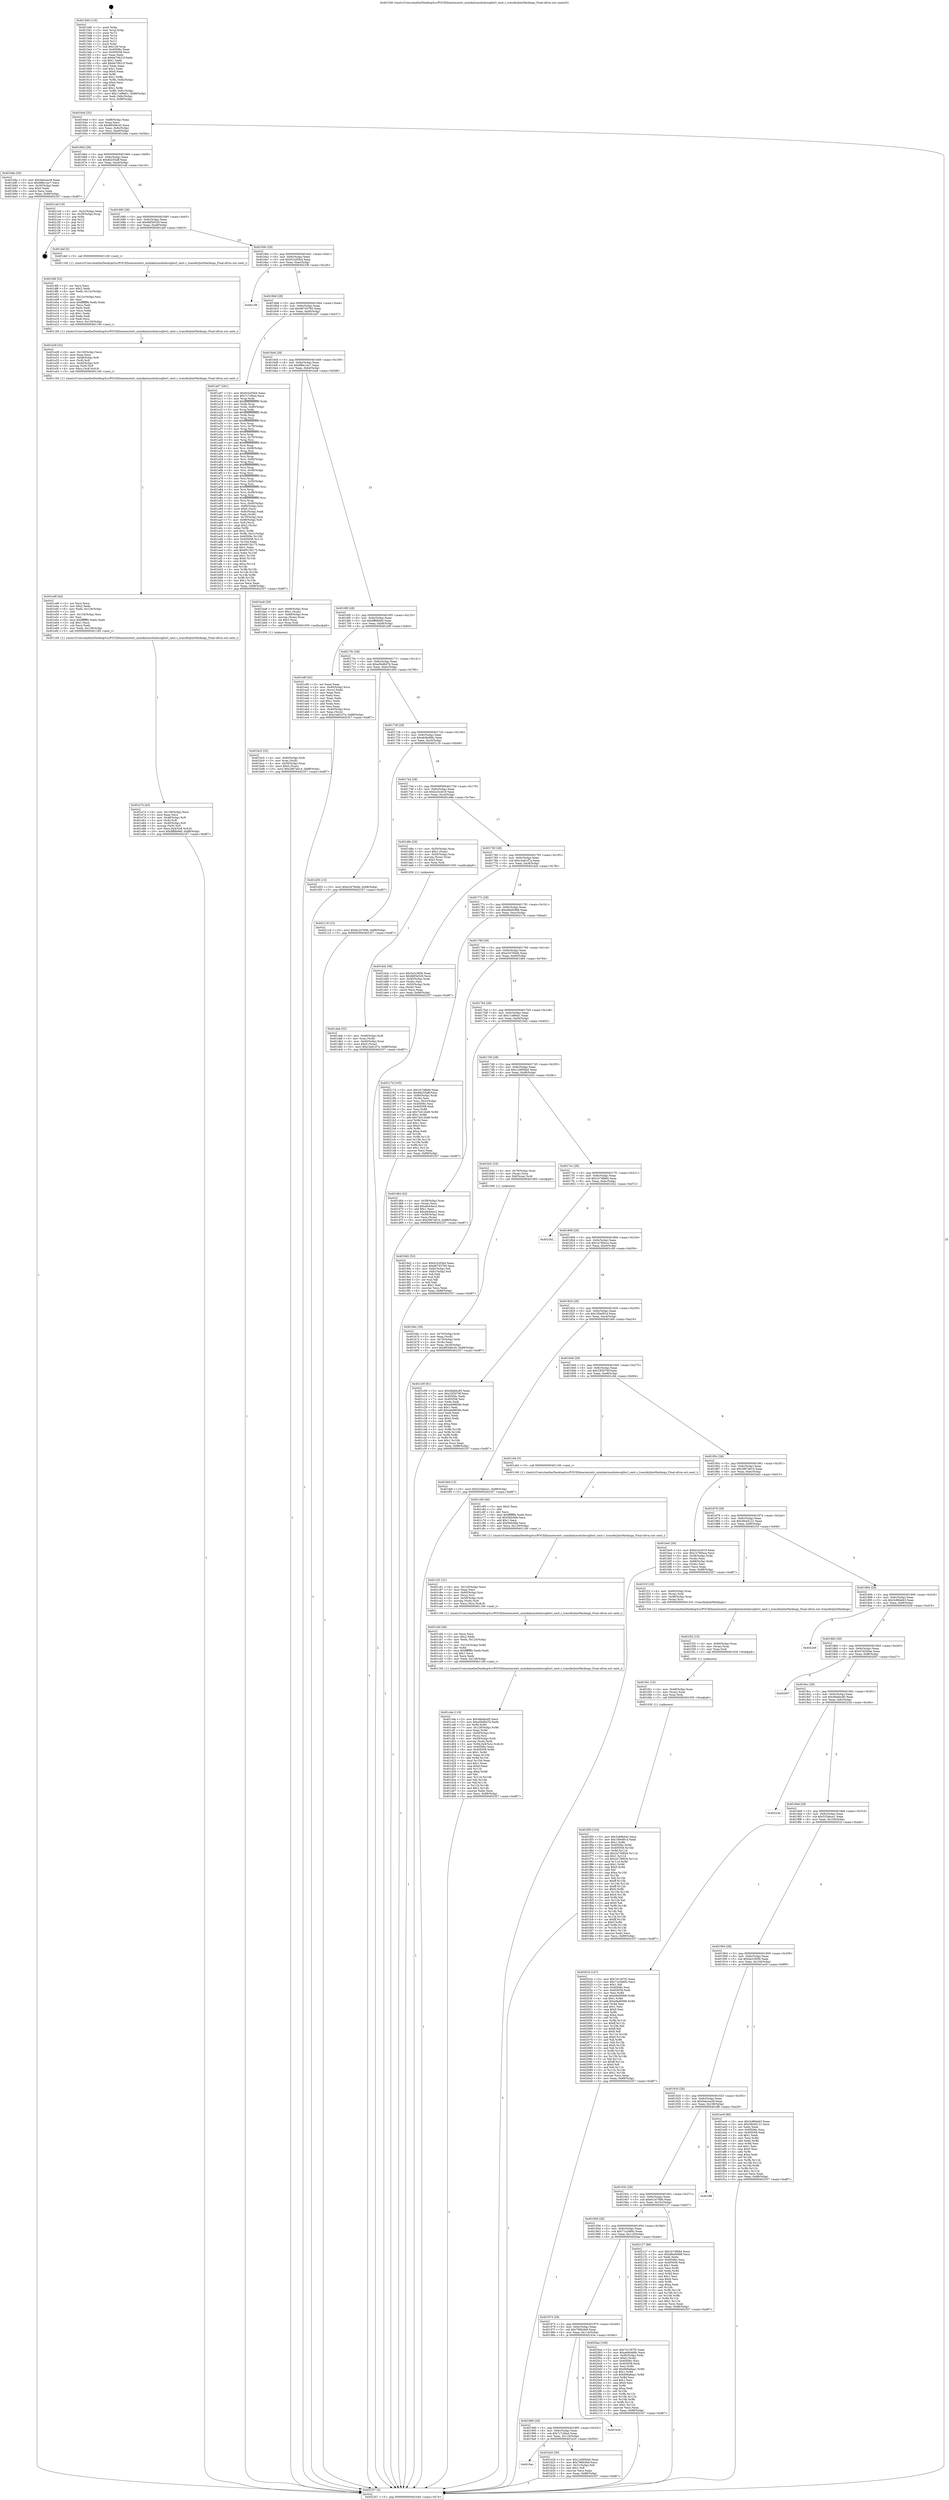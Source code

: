 digraph "0x4015d0" {
  label = "0x4015d0 (/mnt/c/Users/mathe/Desktop/tcc/POCII/binaries/extr_mimikatzmodulessqlite3_omit.c_transferJoinMarkings_Final-ollvm.out::main(0))"
  labelloc = "t"
  node[shape=record]

  Entry [label="",width=0.3,height=0.3,shape=circle,fillcolor=black,style=filled]
  "0x401644" [label="{
     0x401644 [32]\l
     | [instrs]\l
     &nbsp;&nbsp;0x401644 \<+6\>: mov -0x88(%rbp),%eax\l
     &nbsp;&nbsp;0x40164a \<+2\>: mov %eax,%ecx\l
     &nbsp;&nbsp;0x40164c \<+6\>: sub $0x883ddc45,%ecx\l
     &nbsp;&nbsp;0x401652 \<+6\>: mov %eax,-0x9c(%rbp)\l
     &nbsp;&nbsp;0x401658 \<+6\>: mov %ecx,-0xa0(%rbp)\l
     &nbsp;&nbsp;0x40165e \<+6\>: je 0000000000401b8a \<main+0x5ba\>\l
  }"]
  "0x401b8a" [label="{
     0x401b8a [30]\l
     | [instrs]\l
     &nbsp;&nbsp;0x401b8a \<+5\>: mov $0x5ebcea39,%eax\l
     &nbsp;&nbsp;0x401b8f \<+5\>: mov $0x98bc1ec7,%ecx\l
     &nbsp;&nbsp;0x401b94 \<+3\>: mov -0x30(%rbp),%edx\l
     &nbsp;&nbsp;0x401b97 \<+3\>: cmp $0x0,%edx\l
     &nbsp;&nbsp;0x401b9a \<+3\>: cmove %ecx,%eax\l
     &nbsp;&nbsp;0x401b9d \<+6\>: mov %eax,-0x88(%rbp)\l
     &nbsp;&nbsp;0x401ba3 \<+5\>: jmp 0000000000402357 \<main+0xd87\>\l
  }"]
  "0x401664" [label="{
     0x401664 [28]\l
     | [instrs]\l
     &nbsp;&nbsp;0x401664 \<+5\>: jmp 0000000000401669 \<main+0x99\>\l
     &nbsp;&nbsp;0x401669 \<+6\>: mov -0x9c(%rbp),%eax\l
     &nbsp;&nbsp;0x40166f \<+5\>: sub $0x8d255aff,%eax\l
     &nbsp;&nbsp;0x401674 \<+6\>: mov %eax,-0xa4(%rbp)\l
     &nbsp;&nbsp;0x40167a \<+6\>: je 00000000004021e6 \<main+0xc16\>\l
  }"]
  Exit [label="",width=0.3,height=0.3,shape=circle,fillcolor=black,style=filled,peripheries=2]
  "0x4021e6" [label="{
     0x4021e6 [18]\l
     | [instrs]\l
     &nbsp;&nbsp;0x4021e6 \<+3\>: mov -0x2c(%rbp),%eax\l
     &nbsp;&nbsp;0x4021e9 \<+4\>: lea -0x28(%rbp),%rsp\l
     &nbsp;&nbsp;0x4021ed \<+1\>: pop %rbx\l
     &nbsp;&nbsp;0x4021ee \<+2\>: pop %r12\l
     &nbsp;&nbsp;0x4021f0 \<+2\>: pop %r13\l
     &nbsp;&nbsp;0x4021f2 \<+2\>: pop %r14\l
     &nbsp;&nbsp;0x4021f4 \<+2\>: pop %r15\l
     &nbsp;&nbsp;0x4021f6 \<+1\>: pop %rbp\l
     &nbsp;&nbsp;0x4021f7 \<+1\>: ret\l
  }"]
  "0x401680" [label="{
     0x401680 [28]\l
     | [instrs]\l
     &nbsp;&nbsp;0x401680 \<+5\>: jmp 0000000000401685 \<main+0xb5\>\l
     &nbsp;&nbsp;0x401685 \<+6\>: mov -0x9c(%rbp),%eax\l
     &nbsp;&nbsp;0x40168b \<+5\>: sub $0x8df3e528,%eax\l
     &nbsp;&nbsp;0x401690 \<+6\>: mov %eax,-0xa8(%rbp)\l
     &nbsp;&nbsp;0x401696 \<+6\>: je 0000000000401def \<main+0x81f\>\l
  }"]
  "0x401f50" [label="{
     0x401f50 [153]\l
     | [instrs]\l
     &nbsp;&nbsp;0x401f50 \<+5\>: mov $0x3c86bd43,%ecx\l
     &nbsp;&nbsp;0x401f55 \<+5\>: mov $0x1f0e091d,%edx\l
     &nbsp;&nbsp;0x401f5a \<+3\>: mov $0x1,%r8b\l
     &nbsp;&nbsp;0x401f5d \<+8\>: mov 0x40506c,%r9d\l
     &nbsp;&nbsp;0x401f65 \<+8\>: mov 0x405058,%r10d\l
     &nbsp;&nbsp;0x401f6d \<+3\>: mov %r9d,%r11d\l
     &nbsp;&nbsp;0x401f70 \<+7\>: add $0x2e738926,%r11d\l
     &nbsp;&nbsp;0x401f77 \<+4\>: sub $0x1,%r11d\l
     &nbsp;&nbsp;0x401f7b \<+7\>: sub $0x2e738926,%r11d\l
     &nbsp;&nbsp;0x401f82 \<+4\>: imul %r11d,%r9d\l
     &nbsp;&nbsp;0x401f86 \<+4\>: and $0x1,%r9d\l
     &nbsp;&nbsp;0x401f8a \<+4\>: cmp $0x0,%r9d\l
     &nbsp;&nbsp;0x401f8e \<+3\>: sete %bl\l
     &nbsp;&nbsp;0x401f91 \<+4\>: cmp $0xa,%r10d\l
     &nbsp;&nbsp;0x401f95 \<+4\>: setl %r14b\l
     &nbsp;&nbsp;0x401f99 \<+3\>: mov %bl,%r15b\l
     &nbsp;&nbsp;0x401f9c \<+4\>: xor $0xff,%r15b\l
     &nbsp;&nbsp;0x401fa0 \<+3\>: mov %r14b,%r12b\l
     &nbsp;&nbsp;0x401fa3 \<+4\>: xor $0xff,%r12b\l
     &nbsp;&nbsp;0x401fa7 \<+4\>: xor $0x0,%r8b\l
     &nbsp;&nbsp;0x401fab \<+3\>: mov %r15b,%r13b\l
     &nbsp;&nbsp;0x401fae \<+4\>: and $0x0,%r13b\l
     &nbsp;&nbsp;0x401fb2 \<+3\>: and %r8b,%bl\l
     &nbsp;&nbsp;0x401fb5 \<+3\>: mov %r12b,%al\l
     &nbsp;&nbsp;0x401fb8 \<+2\>: and $0x0,%al\l
     &nbsp;&nbsp;0x401fba \<+3\>: and %r8b,%r14b\l
     &nbsp;&nbsp;0x401fbd \<+3\>: or %bl,%r13b\l
     &nbsp;&nbsp;0x401fc0 \<+3\>: or %r14b,%al\l
     &nbsp;&nbsp;0x401fc3 \<+3\>: xor %al,%r13b\l
     &nbsp;&nbsp;0x401fc6 \<+3\>: or %r12b,%r15b\l
     &nbsp;&nbsp;0x401fc9 \<+4\>: xor $0xff,%r15b\l
     &nbsp;&nbsp;0x401fcd \<+4\>: or $0x0,%r8b\l
     &nbsp;&nbsp;0x401fd1 \<+3\>: and %r8b,%r15b\l
     &nbsp;&nbsp;0x401fd4 \<+3\>: or %r15b,%r13b\l
     &nbsp;&nbsp;0x401fd7 \<+4\>: test $0x1,%r13b\l
     &nbsp;&nbsp;0x401fdb \<+3\>: cmovne %edx,%ecx\l
     &nbsp;&nbsp;0x401fde \<+6\>: mov %ecx,-0x88(%rbp)\l
     &nbsp;&nbsp;0x401fe4 \<+5\>: jmp 0000000000402357 \<main+0xd87\>\l
  }"]
  "0x401def" [label="{
     0x401def [5]\l
     | [instrs]\l
     &nbsp;&nbsp;0x401def \<+5\>: call 0000000000401160 \<next_i\>\l
     | [calls]\l
     &nbsp;&nbsp;0x401160 \{1\} (/mnt/c/Users/mathe/Desktop/tcc/POCII/binaries/extr_mimikatzmodulessqlite3_omit.c_transferJoinMarkings_Final-ollvm.out::next_i)\l
  }"]
  "0x40169c" [label="{
     0x40169c [28]\l
     | [instrs]\l
     &nbsp;&nbsp;0x40169c \<+5\>: jmp 00000000004016a1 \<main+0xd1\>\l
     &nbsp;&nbsp;0x4016a1 \<+6\>: mov -0x9c(%rbp),%eax\l
     &nbsp;&nbsp;0x4016a7 \<+5\>: sub $0x91b2f3b4,%eax\l
     &nbsp;&nbsp;0x4016ac \<+6\>: mov %eax,-0xac(%rbp)\l
     &nbsp;&nbsp;0x4016b2 \<+6\>: je 00000000004021f8 \<main+0xc28\>\l
  }"]
  "0x401f41" [label="{
     0x401f41 [15]\l
     | [instrs]\l
     &nbsp;&nbsp;0x401f41 \<+4\>: mov -0x48(%rbp),%rax\l
     &nbsp;&nbsp;0x401f45 \<+3\>: mov (%rax),%rax\l
     &nbsp;&nbsp;0x401f48 \<+3\>: mov %rax,%rdi\l
     &nbsp;&nbsp;0x401f4b \<+5\>: call 0000000000401030 \<free@plt\>\l
     | [calls]\l
     &nbsp;&nbsp;0x401030 \{1\} (unknown)\l
  }"]
  "0x4021f8" [label="{
     0x4021f8\l
  }", style=dashed]
  "0x4016b8" [label="{
     0x4016b8 [28]\l
     | [instrs]\l
     &nbsp;&nbsp;0x4016b8 \<+5\>: jmp 00000000004016bd \<main+0xed\>\l
     &nbsp;&nbsp;0x4016bd \<+6\>: mov -0x9c(%rbp),%eax\l
     &nbsp;&nbsp;0x4016c3 \<+5\>: sub $0x96743785,%eax\l
     &nbsp;&nbsp;0x4016c8 \<+6\>: mov %eax,-0xb0(%rbp)\l
     &nbsp;&nbsp;0x4016ce \<+6\>: je 0000000000401a07 \<main+0x437\>\l
  }"]
  "0x401f32" [label="{
     0x401f32 [15]\l
     | [instrs]\l
     &nbsp;&nbsp;0x401f32 \<+4\>: mov -0x60(%rbp),%rax\l
     &nbsp;&nbsp;0x401f36 \<+3\>: mov (%rax),%rax\l
     &nbsp;&nbsp;0x401f39 \<+3\>: mov %rax,%rdi\l
     &nbsp;&nbsp;0x401f3c \<+5\>: call 0000000000401030 \<free@plt\>\l
     | [calls]\l
     &nbsp;&nbsp;0x401030 \{1\} (unknown)\l
  }"]
  "0x401a07" [label="{
     0x401a07 [281]\l
     | [instrs]\l
     &nbsp;&nbsp;0x401a07 \<+5\>: mov $0x91b2f3b4,%eax\l
     &nbsp;&nbsp;0x401a0c \<+5\>: mov $0x7c7cf4a4,%ecx\l
     &nbsp;&nbsp;0x401a11 \<+3\>: mov %rsp,%rdx\l
     &nbsp;&nbsp;0x401a14 \<+4\>: add $0xfffffffffffffff0,%rdx\l
     &nbsp;&nbsp;0x401a18 \<+3\>: mov %rdx,%rsp\l
     &nbsp;&nbsp;0x401a1b \<+4\>: mov %rdx,-0x80(%rbp)\l
     &nbsp;&nbsp;0x401a1f \<+3\>: mov %rsp,%rdx\l
     &nbsp;&nbsp;0x401a22 \<+4\>: add $0xfffffffffffffff0,%rdx\l
     &nbsp;&nbsp;0x401a26 \<+3\>: mov %rdx,%rsp\l
     &nbsp;&nbsp;0x401a29 \<+3\>: mov %rsp,%rsi\l
     &nbsp;&nbsp;0x401a2c \<+4\>: add $0xfffffffffffffff0,%rsi\l
     &nbsp;&nbsp;0x401a30 \<+3\>: mov %rsi,%rsp\l
     &nbsp;&nbsp;0x401a33 \<+4\>: mov %rsi,-0x78(%rbp)\l
     &nbsp;&nbsp;0x401a37 \<+3\>: mov %rsp,%rsi\l
     &nbsp;&nbsp;0x401a3a \<+4\>: add $0xfffffffffffffff0,%rsi\l
     &nbsp;&nbsp;0x401a3e \<+3\>: mov %rsi,%rsp\l
     &nbsp;&nbsp;0x401a41 \<+4\>: mov %rsi,-0x70(%rbp)\l
     &nbsp;&nbsp;0x401a45 \<+3\>: mov %rsp,%rsi\l
     &nbsp;&nbsp;0x401a48 \<+4\>: add $0xfffffffffffffff0,%rsi\l
     &nbsp;&nbsp;0x401a4c \<+3\>: mov %rsi,%rsp\l
     &nbsp;&nbsp;0x401a4f \<+4\>: mov %rsi,-0x68(%rbp)\l
     &nbsp;&nbsp;0x401a53 \<+3\>: mov %rsp,%rsi\l
     &nbsp;&nbsp;0x401a56 \<+4\>: add $0xfffffffffffffff0,%rsi\l
     &nbsp;&nbsp;0x401a5a \<+3\>: mov %rsi,%rsp\l
     &nbsp;&nbsp;0x401a5d \<+4\>: mov %rsi,-0x60(%rbp)\l
     &nbsp;&nbsp;0x401a61 \<+3\>: mov %rsp,%rsi\l
     &nbsp;&nbsp;0x401a64 \<+4\>: add $0xfffffffffffffff0,%rsi\l
     &nbsp;&nbsp;0x401a68 \<+3\>: mov %rsi,%rsp\l
     &nbsp;&nbsp;0x401a6b \<+4\>: mov %rsi,-0x58(%rbp)\l
     &nbsp;&nbsp;0x401a6f \<+3\>: mov %rsp,%rsi\l
     &nbsp;&nbsp;0x401a72 \<+4\>: add $0xfffffffffffffff0,%rsi\l
     &nbsp;&nbsp;0x401a76 \<+3\>: mov %rsi,%rsp\l
     &nbsp;&nbsp;0x401a79 \<+4\>: mov %rsi,-0x50(%rbp)\l
     &nbsp;&nbsp;0x401a7d \<+3\>: mov %rsp,%rsi\l
     &nbsp;&nbsp;0x401a80 \<+4\>: add $0xfffffffffffffff0,%rsi\l
     &nbsp;&nbsp;0x401a84 \<+3\>: mov %rsi,%rsp\l
     &nbsp;&nbsp;0x401a87 \<+4\>: mov %rsi,-0x48(%rbp)\l
     &nbsp;&nbsp;0x401a8b \<+3\>: mov %rsp,%rsi\l
     &nbsp;&nbsp;0x401a8e \<+4\>: add $0xfffffffffffffff0,%rsi\l
     &nbsp;&nbsp;0x401a92 \<+3\>: mov %rsi,%rsp\l
     &nbsp;&nbsp;0x401a95 \<+4\>: mov %rsi,-0x40(%rbp)\l
     &nbsp;&nbsp;0x401a99 \<+4\>: mov -0x80(%rbp),%rsi\l
     &nbsp;&nbsp;0x401a9d \<+6\>: movl $0x0,(%rsi)\l
     &nbsp;&nbsp;0x401aa3 \<+6\>: mov -0x8c(%rbp),%edi\l
     &nbsp;&nbsp;0x401aa9 \<+2\>: mov %edi,(%rdx)\l
     &nbsp;&nbsp;0x401aab \<+4\>: mov -0x78(%rbp),%rsi\l
     &nbsp;&nbsp;0x401aaf \<+7\>: mov -0x98(%rbp),%r8\l
     &nbsp;&nbsp;0x401ab6 \<+3\>: mov %r8,(%rsi)\l
     &nbsp;&nbsp;0x401ab9 \<+3\>: cmpl $0x2,(%rdx)\l
     &nbsp;&nbsp;0x401abc \<+4\>: setne %r9b\l
     &nbsp;&nbsp;0x401ac0 \<+4\>: and $0x1,%r9b\l
     &nbsp;&nbsp;0x401ac4 \<+4\>: mov %r9b,-0x31(%rbp)\l
     &nbsp;&nbsp;0x401ac8 \<+8\>: mov 0x40506c,%r10d\l
     &nbsp;&nbsp;0x401ad0 \<+8\>: mov 0x405058,%r11d\l
     &nbsp;&nbsp;0x401ad8 \<+3\>: mov %r10d,%ebx\l
     &nbsp;&nbsp;0x401adb \<+6\>: sub $0x6913b175,%ebx\l
     &nbsp;&nbsp;0x401ae1 \<+3\>: sub $0x1,%ebx\l
     &nbsp;&nbsp;0x401ae4 \<+6\>: add $0x6913b175,%ebx\l
     &nbsp;&nbsp;0x401aea \<+4\>: imul %ebx,%r10d\l
     &nbsp;&nbsp;0x401aee \<+4\>: and $0x1,%r10d\l
     &nbsp;&nbsp;0x401af2 \<+4\>: cmp $0x0,%r10d\l
     &nbsp;&nbsp;0x401af6 \<+4\>: sete %r9b\l
     &nbsp;&nbsp;0x401afa \<+4\>: cmp $0xa,%r11d\l
     &nbsp;&nbsp;0x401afe \<+4\>: setl %r14b\l
     &nbsp;&nbsp;0x401b02 \<+3\>: mov %r9b,%r15b\l
     &nbsp;&nbsp;0x401b05 \<+3\>: and %r14b,%r15b\l
     &nbsp;&nbsp;0x401b08 \<+3\>: xor %r14b,%r9b\l
     &nbsp;&nbsp;0x401b0b \<+3\>: or %r9b,%r15b\l
     &nbsp;&nbsp;0x401b0e \<+4\>: test $0x1,%r15b\l
     &nbsp;&nbsp;0x401b12 \<+3\>: cmovne %ecx,%eax\l
     &nbsp;&nbsp;0x401b15 \<+6\>: mov %eax,-0x88(%rbp)\l
     &nbsp;&nbsp;0x401b1b \<+5\>: jmp 0000000000402357 \<main+0xd87\>\l
  }"]
  "0x4016d4" [label="{
     0x4016d4 [28]\l
     | [instrs]\l
     &nbsp;&nbsp;0x4016d4 \<+5\>: jmp 00000000004016d9 \<main+0x109\>\l
     &nbsp;&nbsp;0x4016d9 \<+6\>: mov -0x9c(%rbp),%eax\l
     &nbsp;&nbsp;0x4016df \<+5\>: sub $0x98bc1ec7,%eax\l
     &nbsp;&nbsp;0x4016e4 \<+6\>: mov %eax,-0xb4(%rbp)\l
     &nbsp;&nbsp;0x4016ea \<+6\>: je 0000000000401ba8 \<main+0x5d8\>\l
  }"]
  "0x401e74" [label="{
     0x401e74 [43]\l
     | [instrs]\l
     &nbsp;&nbsp;0x401e74 \<+6\>: mov -0x138(%rbp),%ecx\l
     &nbsp;&nbsp;0x401e7a \<+3\>: imul %eax,%ecx\l
     &nbsp;&nbsp;0x401e7d \<+4\>: mov -0x48(%rbp),%r8\l
     &nbsp;&nbsp;0x401e81 \<+3\>: mov (%r8),%r8\l
     &nbsp;&nbsp;0x401e84 \<+4\>: mov -0x40(%rbp),%r9\l
     &nbsp;&nbsp;0x401e88 \<+3\>: movslq (%r9),%r9\l
     &nbsp;&nbsp;0x401e8b \<+5\>: mov %ecx,0x4(%r8,%r9,8)\l
     &nbsp;&nbsp;0x401e90 \<+10\>: movl $0x9ffdb9d0,-0x88(%rbp)\l
     &nbsp;&nbsp;0x401e9a \<+5\>: jmp 0000000000402357 \<main+0xd87\>\l
  }"]
  "0x401ba8" [label="{
     0x401ba8 [29]\l
     | [instrs]\l
     &nbsp;&nbsp;0x401ba8 \<+4\>: mov -0x68(%rbp),%rax\l
     &nbsp;&nbsp;0x401bac \<+6\>: movl $0x1,(%rax)\l
     &nbsp;&nbsp;0x401bb2 \<+4\>: mov -0x68(%rbp),%rax\l
     &nbsp;&nbsp;0x401bb6 \<+3\>: movslq (%rax),%rax\l
     &nbsp;&nbsp;0x401bb9 \<+4\>: shl $0x3,%rax\l
     &nbsp;&nbsp;0x401bbd \<+3\>: mov %rax,%rdi\l
     &nbsp;&nbsp;0x401bc0 \<+5\>: call 0000000000401050 \<malloc@plt\>\l
     | [calls]\l
     &nbsp;&nbsp;0x401050 \{1\} (unknown)\l
  }"]
  "0x4016f0" [label="{
     0x4016f0 [28]\l
     | [instrs]\l
     &nbsp;&nbsp;0x4016f0 \<+5\>: jmp 00000000004016f5 \<main+0x125\>\l
     &nbsp;&nbsp;0x4016f5 \<+6\>: mov -0x9c(%rbp),%eax\l
     &nbsp;&nbsp;0x4016fb \<+5\>: sub $0x9ffdb9d0,%eax\l
     &nbsp;&nbsp;0x401700 \<+6\>: mov %eax,-0xb8(%rbp)\l
     &nbsp;&nbsp;0x401706 \<+6\>: je 0000000000401e9f \<main+0x8cf\>\l
  }"]
  "0x401e48" [label="{
     0x401e48 [44]\l
     | [instrs]\l
     &nbsp;&nbsp;0x401e48 \<+2\>: xor %ecx,%ecx\l
     &nbsp;&nbsp;0x401e4a \<+5\>: mov $0x2,%edx\l
     &nbsp;&nbsp;0x401e4f \<+6\>: mov %edx,-0x134(%rbp)\l
     &nbsp;&nbsp;0x401e55 \<+1\>: cltd\l
     &nbsp;&nbsp;0x401e56 \<+6\>: mov -0x134(%rbp),%esi\l
     &nbsp;&nbsp;0x401e5c \<+2\>: idiv %esi\l
     &nbsp;&nbsp;0x401e5e \<+6\>: imul $0xfffffffe,%edx,%edx\l
     &nbsp;&nbsp;0x401e64 \<+3\>: sub $0x1,%ecx\l
     &nbsp;&nbsp;0x401e67 \<+2\>: sub %ecx,%edx\l
     &nbsp;&nbsp;0x401e69 \<+6\>: mov %edx,-0x138(%rbp)\l
     &nbsp;&nbsp;0x401e6f \<+5\>: call 0000000000401160 \<next_i\>\l
     | [calls]\l
     &nbsp;&nbsp;0x401160 \{1\} (/mnt/c/Users/mathe/Desktop/tcc/POCII/binaries/extr_mimikatzmodulessqlite3_omit.c_transferJoinMarkings_Final-ollvm.out::next_i)\l
  }"]
  "0x401e9f" [label="{
     0x401e9f [42]\l
     | [instrs]\l
     &nbsp;&nbsp;0x401e9f \<+2\>: xor %eax,%eax\l
     &nbsp;&nbsp;0x401ea1 \<+4\>: mov -0x40(%rbp),%rcx\l
     &nbsp;&nbsp;0x401ea5 \<+2\>: mov (%rcx),%edx\l
     &nbsp;&nbsp;0x401ea7 \<+2\>: mov %eax,%esi\l
     &nbsp;&nbsp;0x401ea9 \<+2\>: sub %edx,%esi\l
     &nbsp;&nbsp;0x401eab \<+2\>: mov %eax,%edx\l
     &nbsp;&nbsp;0x401ead \<+3\>: sub $0x1,%edx\l
     &nbsp;&nbsp;0x401eb0 \<+2\>: add %edx,%esi\l
     &nbsp;&nbsp;0x401eb2 \<+2\>: sub %esi,%eax\l
     &nbsp;&nbsp;0x401eb4 \<+4\>: mov -0x40(%rbp),%rcx\l
     &nbsp;&nbsp;0x401eb8 \<+2\>: mov %eax,(%rcx)\l
     &nbsp;&nbsp;0x401eba \<+10\>: movl $0xc3a81d7a,-0x88(%rbp)\l
     &nbsp;&nbsp;0x401ec4 \<+5\>: jmp 0000000000402357 \<main+0xd87\>\l
  }"]
  "0x40170c" [label="{
     0x40170c [28]\l
     | [instrs]\l
     &nbsp;&nbsp;0x40170c \<+5\>: jmp 0000000000401711 \<main+0x141\>\l
     &nbsp;&nbsp;0x401711 \<+6\>: mov -0x9c(%rbp),%eax\l
     &nbsp;&nbsp;0x401717 \<+5\>: sub $0xa5bd647b,%eax\l
     &nbsp;&nbsp;0x40171c \<+6\>: mov %eax,-0xbc(%rbp)\l
     &nbsp;&nbsp;0x401722 \<+6\>: je 0000000000401d55 \<main+0x785\>\l
  }"]
  "0x401e28" [label="{
     0x401e28 [32]\l
     | [instrs]\l
     &nbsp;&nbsp;0x401e28 \<+6\>: mov -0x130(%rbp),%ecx\l
     &nbsp;&nbsp;0x401e2e \<+3\>: imul %eax,%ecx\l
     &nbsp;&nbsp;0x401e31 \<+4\>: mov -0x48(%rbp),%r8\l
     &nbsp;&nbsp;0x401e35 \<+3\>: mov (%r8),%r8\l
     &nbsp;&nbsp;0x401e38 \<+4\>: mov -0x40(%rbp),%r9\l
     &nbsp;&nbsp;0x401e3c \<+3\>: movslq (%r9),%r9\l
     &nbsp;&nbsp;0x401e3f \<+4\>: mov %ecx,(%r8,%r9,8)\l
     &nbsp;&nbsp;0x401e43 \<+5\>: call 0000000000401160 \<next_i\>\l
     | [calls]\l
     &nbsp;&nbsp;0x401160 \{1\} (/mnt/c/Users/mathe/Desktop/tcc/POCII/binaries/extr_mimikatzmodulessqlite3_omit.c_transferJoinMarkings_Final-ollvm.out::next_i)\l
  }"]
  "0x401d55" [label="{
     0x401d55 [15]\l
     | [instrs]\l
     &nbsp;&nbsp;0x401d55 \<+10\>: movl $0xe347944b,-0x88(%rbp)\l
     &nbsp;&nbsp;0x401d5f \<+5\>: jmp 0000000000402357 \<main+0xd87\>\l
  }"]
  "0x401728" [label="{
     0x401728 [28]\l
     | [instrs]\l
     &nbsp;&nbsp;0x401728 \<+5\>: jmp 000000000040172d \<main+0x15d\>\l
     &nbsp;&nbsp;0x40172d \<+6\>: mov -0x9c(%rbp),%eax\l
     &nbsp;&nbsp;0x401733 \<+5\>: sub $0xa64b468c,%eax\l
     &nbsp;&nbsp;0x401738 \<+6\>: mov %eax,-0xc0(%rbp)\l
     &nbsp;&nbsp;0x40173e \<+6\>: je 0000000000402118 \<main+0xb48\>\l
  }"]
  "0x401df4" [label="{
     0x401df4 [52]\l
     | [instrs]\l
     &nbsp;&nbsp;0x401df4 \<+2\>: xor %ecx,%ecx\l
     &nbsp;&nbsp;0x401df6 \<+5\>: mov $0x2,%edx\l
     &nbsp;&nbsp;0x401dfb \<+6\>: mov %edx,-0x12c(%rbp)\l
     &nbsp;&nbsp;0x401e01 \<+1\>: cltd\l
     &nbsp;&nbsp;0x401e02 \<+6\>: mov -0x12c(%rbp),%esi\l
     &nbsp;&nbsp;0x401e08 \<+2\>: idiv %esi\l
     &nbsp;&nbsp;0x401e0a \<+6\>: imul $0xfffffffe,%edx,%edx\l
     &nbsp;&nbsp;0x401e10 \<+2\>: mov %ecx,%edi\l
     &nbsp;&nbsp;0x401e12 \<+2\>: sub %edx,%edi\l
     &nbsp;&nbsp;0x401e14 \<+2\>: mov %ecx,%edx\l
     &nbsp;&nbsp;0x401e16 \<+3\>: sub $0x1,%edx\l
     &nbsp;&nbsp;0x401e19 \<+2\>: add %edx,%edi\l
     &nbsp;&nbsp;0x401e1b \<+2\>: sub %edi,%ecx\l
     &nbsp;&nbsp;0x401e1d \<+6\>: mov %ecx,-0x130(%rbp)\l
     &nbsp;&nbsp;0x401e23 \<+5\>: call 0000000000401160 \<next_i\>\l
     | [calls]\l
     &nbsp;&nbsp;0x401160 \{1\} (/mnt/c/Users/mathe/Desktop/tcc/POCII/binaries/extr_mimikatzmodulessqlite3_omit.c_transferJoinMarkings_Final-ollvm.out::next_i)\l
  }"]
  "0x402118" [label="{
     0x402118 [15]\l
     | [instrs]\l
     &nbsp;&nbsp;0x402118 \<+10\>: movl $0x6c24760b,-0x88(%rbp)\l
     &nbsp;&nbsp;0x402122 \<+5\>: jmp 0000000000402357 \<main+0xd87\>\l
  }"]
  "0x401744" [label="{
     0x401744 [28]\l
     | [instrs]\l
     &nbsp;&nbsp;0x401744 \<+5\>: jmp 0000000000401749 \<main+0x179\>\l
     &nbsp;&nbsp;0x401749 \<+6\>: mov -0x9c(%rbp),%eax\l
     &nbsp;&nbsp;0x40174f \<+5\>: sub $0xbc3cc619,%eax\l
     &nbsp;&nbsp;0x401754 \<+6\>: mov %eax,-0xc4(%rbp)\l
     &nbsp;&nbsp;0x40175a \<+6\>: je 0000000000401d8e \<main+0x7be\>\l
  }"]
  "0x401dab" [label="{
     0x401dab [32]\l
     | [instrs]\l
     &nbsp;&nbsp;0x401dab \<+4\>: mov -0x48(%rbp),%rdi\l
     &nbsp;&nbsp;0x401daf \<+3\>: mov %rax,(%rdi)\l
     &nbsp;&nbsp;0x401db2 \<+4\>: mov -0x40(%rbp),%rax\l
     &nbsp;&nbsp;0x401db6 \<+6\>: movl $0x0,(%rax)\l
     &nbsp;&nbsp;0x401dbc \<+10\>: movl $0xc3a81d7a,-0x88(%rbp)\l
     &nbsp;&nbsp;0x401dc6 \<+5\>: jmp 0000000000402357 \<main+0xd87\>\l
  }"]
  "0x401d8e" [label="{
     0x401d8e [29]\l
     | [instrs]\l
     &nbsp;&nbsp;0x401d8e \<+4\>: mov -0x50(%rbp),%rax\l
     &nbsp;&nbsp;0x401d92 \<+6\>: movl $0x1,(%rax)\l
     &nbsp;&nbsp;0x401d98 \<+4\>: mov -0x50(%rbp),%rax\l
     &nbsp;&nbsp;0x401d9c \<+3\>: movslq (%rax),%rax\l
     &nbsp;&nbsp;0x401d9f \<+4\>: shl $0x3,%rax\l
     &nbsp;&nbsp;0x401da3 \<+3\>: mov %rax,%rdi\l
     &nbsp;&nbsp;0x401da6 \<+5\>: call 0000000000401050 \<malloc@plt\>\l
     | [calls]\l
     &nbsp;&nbsp;0x401050 \{1\} (unknown)\l
  }"]
  "0x401760" [label="{
     0x401760 [28]\l
     | [instrs]\l
     &nbsp;&nbsp;0x401760 \<+5\>: jmp 0000000000401765 \<main+0x195\>\l
     &nbsp;&nbsp;0x401765 \<+6\>: mov -0x9c(%rbp),%eax\l
     &nbsp;&nbsp;0x40176b \<+5\>: sub $0xc3a81d7a,%eax\l
     &nbsp;&nbsp;0x401770 \<+6\>: mov %eax,-0xc8(%rbp)\l
     &nbsp;&nbsp;0x401776 \<+6\>: je 0000000000401dcb \<main+0x7fb\>\l
  }"]
  "0x401cde" [label="{
     0x401cde [119]\l
     | [instrs]\l
     &nbsp;&nbsp;0x401cde \<+5\>: mov $0x48abbc85,%ecx\l
     &nbsp;&nbsp;0x401ce3 \<+5\>: mov $0xa5bd647b,%edx\l
     &nbsp;&nbsp;0x401ce8 \<+3\>: xor %r8d,%r8d\l
     &nbsp;&nbsp;0x401ceb \<+7\>: mov -0x128(%rbp),%r9d\l
     &nbsp;&nbsp;0x401cf2 \<+4\>: imul %eax,%r9d\l
     &nbsp;&nbsp;0x401cf6 \<+4\>: mov -0x60(%rbp),%rsi\l
     &nbsp;&nbsp;0x401cfa \<+3\>: mov (%rsi),%rsi\l
     &nbsp;&nbsp;0x401cfd \<+4\>: mov -0x58(%rbp),%rdi\l
     &nbsp;&nbsp;0x401d01 \<+3\>: movslq (%rdi),%rdi\l
     &nbsp;&nbsp;0x401d04 \<+5\>: mov %r9d,0x4(%rsi,%rdi,8)\l
     &nbsp;&nbsp;0x401d09 \<+7\>: mov 0x40506c,%eax\l
     &nbsp;&nbsp;0x401d10 \<+8\>: mov 0x405058,%r9d\l
     &nbsp;&nbsp;0x401d18 \<+4\>: sub $0x1,%r8d\l
     &nbsp;&nbsp;0x401d1c \<+3\>: mov %eax,%r10d\l
     &nbsp;&nbsp;0x401d1f \<+3\>: add %r8d,%r10d\l
     &nbsp;&nbsp;0x401d22 \<+4\>: imul %r10d,%eax\l
     &nbsp;&nbsp;0x401d26 \<+3\>: and $0x1,%eax\l
     &nbsp;&nbsp;0x401d29 \<+3\>: cmp $0x0,%eax\l
     &nbsp;&nbsp;0x401d2c \<+4\>: sete %r11b\l
     &nbsp;&nbsp;0x401d30 \<+4\>: cmp $0xa,%r9d\l
     &nbsp;&nbsp;0x401d34 \<+3\>: setl %bl\l
     &nbsp;&nbsp;0x401d37 \<+3\>: mov %r11b,%r14b\l
     &nbsp;&nbsp;0x401d3a \<+3\>: and %bl,%r14b\l
     &nbsp;&nbsp;0x401d3d \<+3\>: xor %bl,%r11b\l
     &nbsp;&nbsp;0x401d40 \<+3\>: or %r11b,%r14b\l
     &nbsp;&nbsp;0x401d43 \<+4\>: test $0x1,%r14b\l
     &nbsp;&nbsp;0x401d47 \<+3\>: cmovne %edx,%ecx\l
     &nbsp;&nbsp;0x401d4a \<+6\>: mov %ecx,-0x88(%rbp)\l
     &nbsp;&nbsp;0x401d50 \<+5\>: jmp 0000000000402357 \<main+0xd87\>\l
  }"]
  "0x401dcb" [label="{
     0x401dcb [36]\l
     | [instrs]\l
     &nbsp;&nbsp;0x401dcb \<+5\>: mov $0x5a316f36,%eax\l
     &nbsp;&nbsp;0x401dd0 \<+5\>: mov $0x8df3e528,%ecx\l
     &nbsp;&nbsp;0x401dd5 \<+4\>: mov -0x40(%rbp),%rdx\l
     &nbsp;&nbsp;0x401dd9 \<+2\>: mov (%rdx),%esi\l
     &nbsp;&nbsp;0x401ddb \<+4\>: mov -0x50(%rbp),%rdx\l
     &nbsp;&nbsp;0x401ddf \<+2\>: cmp (%rdx),%esi\l
     &nbsp;&nbsp;0x401de1 \<+3\>: cmovl %ecx,%eax\l
     &nbsp;&nbsp;0x401de4 \<+6\>: mov %eax,-0x88(%rbp)\l
     &nbsp;&nbsp;0x401dea \<+5\>: jmp 0000000000402357 \<main+0xd87\>\l
  }"]
  "0x40177c" [label="{
     0x40177c [28]\l
     | [instrs]\l
     &nbsp;&nbsp;0x40177c \<+5\>: jmp 0000000000401781 \<main+0x1b1\>\l
     &nbsp;&nbsp;0x401781 \<+6\>: mov -0x9c(%rbp),%eax\l
     &nbsp;&nbsp;0x401787 \<+5\>: sub $0xd9a00488,%eax\l
     &nbsp;&nbsp;0x40178c \<+6\>: mov %eax,-0xcc(%rbp)\l
     &nbsp;&nbsp;0x401792 \<+6\>: je 000000000040217d \<main+0xbad\>\l
  }"]
  "0x401cb0" [label="{
     0x401cb0 [46]\l
     | [instrs]\l
     &nbsp;&nbsp;0x401cb0 \<+2\>: xor %ecx,%ecx\l
     &nbsp;&nbsp;0x401cb2 \<+5\>: mov $0x2,%edx\l
     &nbsp;&nbsp;0x401cb7 \<+6\>: mov %edx,-0x124(%rbp)\l
     &nbsp;&nbsp;0x401cbd \<+1\>: cltd\l
     &nbsp;&nbsp;0x401cbe \<+7\>: mov -0x124(%rbp),%r8d\l
     &nbsp;&nbsp;0x401cc5 \<+3\>: idiv %r8d\l
     &nbsp;&nbsp;0x401cc8 \<+6\>: imul $0xfffffffe,%edx,%edx\l
     &nbsp;&nbsp;0x401cce \<+3\>: sub $0x1,%ecx\l
     &nbsp;&nbsp;0x401cd1 \<+2\>: sub %ecx,%edx\l
     &nbsp;&nbsp;0x401cd3 \<+6\>: mov %edx,-0x128(%rbp)\l
     &nbsp;&nbsp;0x401cd9 \<+5\>: call 0000000000401160 \<next_i\>\l
     | [calls]\l
     &nbsp;&nbsp;0x401160 \{1\} (/mnt/c/Users/mathe/Desktop/tcc/POCII/binaries/extr_mimikatzmodulessqlite3_omit.c_transferJoinMarkings_Final-ollvm.out::next_i)\l
  }"]
  "0x40217d" [label="{
     0x40217d [105]\l
     | [instrs]\l
     &nbsp;&nbsp;0x40217d \<+5\>: mov $0x1b74fb84,%eax\l
     &nbsp;&nbsp;0x402182 \<+5\>: mov $0x8d255aff,%ecx\l
     &nbsp;&nbsp;0x402187 \<+4\>: mov -0x80(%rbp),%rdx\l
     &nbsp;&nbsp;0x40218b \<+2\>: mov (%rdx),%esi\l
     &nbsp;&nbsp;0x40218d \<+3\>: mov %esi,-0x2c(%rbp)\l
     &nbsp;&nbsp;0x402190 \<+7\>: mov 0x40506c,%esi\l
     &nbsp;&nbsp;0x402197 \<+7\>: mov 0x405058,%edi\l
     &nbsp;&nbsp;0x40219e \<+3\>: mov %esi,%r8d\l
     &nbsp;&nbsp;0x4021a1 \<+7\>: sub $0x74412bd9,%r8d\l
     &nbsp;&nbsp;0x4021a8 \<+4\>: sub $0x1,%r8d\l
     &nbsp;&nbsp;0x4021ac \<+7\>: add $0x74412bd9,%r8d\l
     &nbsp;&nbsp;0x4021b3 \<+4\>: imul %r8d,%esi\l
     &nbsp;&nbsp;0x4021b7 \<+3\>: and $0x1,%esi\l
     &nbsp;&nbsp;0x4021ba \<+3\>: cmp $0x0,%esi\l
     &nbsp;&nbsp;0x4021bd \<+4\>: sete %r9b\l
     &nbsp;&nbsp;0x4021c1 \<+3\>: cmp $0xa,%edi\l
     &nbsp;&nbsp;0x4021c4 \<+4\>: setl %r10b\l
     &nbsp;&nbsp;0x4021c8 \<+3\>: mov %r9b,%r11b\l
     &nbsp;&nbsp;0x4021cb \<+3\>: and %r10b,%r11b\l
     &nbsp;&nbsp;0x4021ce \<+3\>: xor %r10b,%r9b\l
     &nbsp;&nbsp;0x4021d1 \<+3\>: or %r9b,%r11b\l
     &nbsp;&nbsp;0x4021d4 \<+4\>: test $0x1,%r11b\l
     &nbsp;&nbsp;0x4021d8 \<+3\>: cmovne %ecx,%eax\l
     &nbsp;&nbsp;0x4021db \<+6\>: mov %eax,-0x88(%rbp)\l
     &nbsp;&nbsp;0x4021e1 \<+5\>: jmp 0000000000402357 \<main+0xd87\>\l
  }"]
  "0x401798" [label="{
     0x401798 [28]\l
     | [instrs]\l
     &nbsp;&nbsp;0x401798 \<+5\>: jmp 000000000040179d \<main+0x1cd\>\l
     &nbsp;&nbsp;0x40179d \<+6\>: mov -0x9c(%rbp),%eax\l
     &nbsp;&nbsp;0x4017a3 \<+5\>: sub $0xe347944b,%eax\l
     &nbsp;&nbsp;0x4017a8 \<+6\>: mov %eax,-0xd0(%rbp)\l
     &nbsp;&nbsp;0x4017ae \<+6\>: je 0000000000401d64 \<main+0x794\>\l
  }"]
  "0x401c91" [label="{
     0x401c91 [31]\l
     | [instrs]\l
     &nbsp;&nbsp;0x401c91 \<+6\>: mov -0x120(%rbp),%ecx\l
     &nbsp;&nbsp;0x401c97 \<+3\>: imul %eax,%ecx\l
     &nbsp;&nbsp;0x401c9a \<+4\>: mov -0x60(%rbp),%rsi\l
     &nbsp;&nbsp;0x401c9e \<+3\>: mov (%rsi),%rsi\l
     &nbsp;&nbsp;0x401ca1 \<+4\>: mov -0x58(%rbp),%rdi\l
     &nbsp;&nbsp;0x401ca5 \<+3\>: movslq (%rdi),%rdi\l
     &nbsp;&nbsp;0x401ca8 \<+3\>: mov %ecx,(%rsi,%rdi,8)\l
     &nbsp;&nbsp;0x401cab \<+5\>: call 0000000000401160 \<next_i\>\l
     | [calls]\l
     &nbsp;&nbsp;0x401160 \{1\} (/mnt/c/Users/mathe/Desktop/tcc/POCII/binaries/extr_mimikatzmodulessqlite3_omit.c_transferJoinMarkings_Final-ollvm.out::next_i)\l
  }"]
  "0x401d64" [label="{
     0x401d64 [42]\l
     | [instrs]\l
     &nbsp;&nbsp;0x401d64 \<+4\>: mov -0x58(%rbp),%rax\l
     &nbsp;&nbsp;0x401d68 \<+2\>: mov (%rax),%ecx\l
     &nbsp;&nbsp;0x401d6a \<+6\>: add $0xa9cb4ec2,%ecx\l
     &nbsp;&nbsp;0x401d70 \<+3\>: add $0x1,%ecx\l
     &nbsp;&nbsp;0x401d73 \<+6\>: sub $0xa9cb4ec2,%ecx\l
     &nbsp;&nbsp;0x401d79 \<+4\>: mov -0x58(%rbp),%rax\l
     &nbsp;&nbsp;0x401d7d \<+2\>: mov %ecx,(%rax)\l
     &nbsp;&nbsp;0x401d7f \<+10\>: movl $0x2967a614,-0x88(%rbp)\l
     &nbsp;&nbsp;0x401d89 \<+5\>: jmp 0000000000402357 \<main+0xd87\>\l
  }"]
  "0x4017b4" [label="{
     0x4017b4 [28]\l
     | [instrs]\l
     &nbsp;&nbsp;0x4017b4 \<+5\>: jmp 00000000004017b9 \<main+0x1e9\>\l
     &nbsp;&nbsp;0x4017b9 \<+6\>: mov -0x9c(%rbp),%eax\l
     &nbsp;&nbsp;0x4017bf \<+5\>: sub $0x11ef9eb1,%eax\l
     &nbsp;&nbsp;0x4017c4 \<+6\>: mov %eax,-0xd4(%rbp)\l
     &nbsp;&nbsp;0x4017ca \<+6\>: je 00000000004019d2 \<main+0x402\>\l
  }"]
  "0x401c69" [label="{
     0x401c69 [40]\l
     | [instrs]\l
     &nbsp;&nbsp;0x401c69 \<+5\>: mov $0x2,%ecx\l
     &nbsp;&nbsp;0x401c6e \<+1\>: cltd\l
     &nbsp;&nbsp;0x401c6f \<+2\>: idiv %ecx\l
     &nbsp;&nbsp;0x401c71 \<+6\>: imul $0xfffffffe,%edx,%ecx\l
     &nbsp;&nbsp;0x401c77 \<+6\>: sub $0x5bfcf4fa,%ecx\l
     &nbsp;&nbsp;0x401c7d \<+3\>: add $0x1,%ecx\l
     &nbsp;&nbsp;0x401c80 \<+6\>: add $0x5bfcf4fa,%ecx\l
     &nbsp;&nbsp;0x401c86 \<+6\>: mov %ecx,-0x120(%rbp)\l
     &nbsp;&nbsp;0x401c8c \<+5\>: call 0000000000401160 \<next_i\>\l
     | [calls]\l
     &nbsp;&nbsp;0x401160 \{1\} (/mnt/c/Users/mathe/Desktop/tcc/POCII/binaries/extr_mimikatzmodulessqlite3_omit.c_transferJoinMarkings_Final-ollvm.out::next_i)\l
  }"]
  "0x4019d2" [label="{
     0x4019d2 [53]\l
     | [instrs]\l
     &nbsp;&nbsp;0x4019d2 \<+5\>: mov $0x91b2f3b4,%eax\l
     &nbsp;&nbsp;0x4019d7 \<+5\>: mov $0x96743785,%ecx\l
     &nbsp;&nbsp;0x4019dc \<+6\>: mov -0x82(%rbp),%dl\l
     &nbsp;&nbsp;0x4019e2 \<+7\>: mov -0x81(%rbp),%sil\l
     &nbsp;&nbsp;0x4019e9 \<+3\>: mov %dl,%dil\l
     &nbsp;&nbsp;0x4019ec \<+3\>: and %sil,%dil\l
     &nbsp;&nbsp;0x4019ef \<+3\>: xor %sil,%dl\l
     &nbsp;&nbsp;0x4019f2 \<+3\>: or %dl,%dil\l
     &nbsp;&nbsp;0x4019f5 \<+4\>: test $0x1,%dil\l
     &nbsp;&nbsp;0x4019f9 \<+3\>: cmovne %ecx,%eax\l
     &nbsp;&nbsp;0x4019fc \<+6\>: mov %eax,-0x88(%rbp)\l
     &nbsp;&nbsp;0x401a02 \<+5\>: jmp 0000000000402357 \<main+0xd87\>\l
  }"]
  "0x4017d0" [label="{
     0x4017d0 [28]\l
     | [instrs]\l
     &nbsp;&nbsp;0x4017d0 \<+5\>: jmp 00000000004017d5 \<main+0x205\>\l
     &nbsp;&nbsp;0x4017d5 \<+6\>: mov -0x9c(%rbp),%eax\l
     &nbsp;&nbsp;0x4017db \<+5\>: sub $0x12d95bb0,%eax\l
     &nbsp;&nbsp;0x4017e0 \<+6\>: mov %eax,-0xd8(%rbp)\l
     &nbsp;&nbsp;0x4017e6 \<+6\>: je 0000000000401b5c \<main+0x58c\>\l
  }"]
  "0x402357" [label="{
     0x402357 [5]\l
     | [instrs]\l
     &nbsp;&nbsp;0x402357 \<+5\>: jmp 0000000000401644 \<main+0x74\>\l
  }"]
  "0x4015d0" [label="{
     0x4015d0 [116]\l
     | [instrs]\l
     &nbsp;&nbsp;0x4015d0 \<+1\>: push %rbp\l
     &nbsp;&nbsp;0x4015d1 \<+3\>: mov %rsp,%rbp\l
     &nbsp;&nbsp;0x4015d4 \<+2\>: push %r15\l
     &nbsp;&nbsp;0x4015d6 \<+2\>: push %r14\l
     &nbsp;&nbsp;0x4015d8 \<+2\>: push %r13\l
     &nbsp;&nbsp;0x4015da \<+2\>: push %r12\l
     &nbsp;&nbsp;0x4015dc \<+1\>: push %rbx\l
     &nbsp;&nbsp;0x4015dd \<+7\>: sub $0x128,%rsp\l
     &nbsp;&nbsp;0x4015e4 \<+7\>: mov 0x40506c,%eax\l
     &nbsp;&nbsp;0x4015eb \<+7\>: mov 0x405058,%ecx\l
     &nbsp;&nbsp;0x4015f2 \<+2\>: mov %eax,%edx\l
     &nbsp;&nbsp;0x4015f4 \<+6\>: sub $0xbe76b21f,%edx\l
     &nbsp;&nbsp;0x4015fa \<+3\>: sub $0x1,%edx\l
     &nbsp;&nbsp;0x4015fd \<+6\>: add $0xbe76b21f,%edx\l
     &nbsp;&nbsp;0x401603 \<+3\>: imul %edx,%eax\l
     &nbsp;&nbsp;0x401606 \<+3\>: and $0x1,%eax\l
     &nbsp;&nbsp;0x401609 \<+3\>: cmp $0x0,%eax\l
     &nbsp;&nbsp;0x40160c \<+4\>: sete %r8b\l
     &nbsp;&nbsp;0x401610 \<+4\>: and $0x1,%r8b\l
     &nbsp;&nbsp;0x401614 \<+7\>: mov %r8b,-0x82(%rbp)\l
     &nbsp;&nbsp;0x40161b \<+3\>: cmp $0xa,%ecx\l
     &nbsp;&nbsp;0x40161e \<+4\>: setl %r8b\l
     &nbsp;&nbsp;0x401622 \<+4\>: and $0x1,%r8b\l
     &nbsp;&nbsp;0x401626 \<+7\>: mov %r8b,-0x81(%rbp)\l
     &nbsp;&nbsp;0x40162d \<+10\>: movl $0x11ef9eb1,-0x88(%rbp)\l
     &nbsp;&nbsp;0x401637 \<+6\>: mov %edi,-0x8c(%rbp)\l
     &nbsp;&nbsp;0x40163d \<+7\>: mov %rsi,-0x98(%rbp)\l
  }"]
  "0x401bc5" [label="{
     0x401bc5 [32]\l
     | [instrs]\l
     &nbsp;&nbsp;0x401bc5 \<+4\>: mov -0x60(%rbp),%rdi\l
     &nbsp;&nbsp;0x401bc9 \<+3\>: mov %rax,(%rdi)\l
     &nbsp;&nbsp;0x401bcc \<+4\>: mov -0x58(%rbp),%rax\l
     &nbsp;&nbsp;0x401bd0 \<+6\>: movl $0x0,(%rax)\l
     &nbsp;&nbsp;0x401bd6 \<+10\>: movl $0x2967a614,-0x88(%rbp)\l
     &nbsp;&nbsp;0x401be0 \<+5\>: jmp 0000000000402357 \<main+0xd87\>\l
  }"]
  "0x401b6c" [label="{
     0x401b6c [30]\l
     | [instrs]\l
     &nbsp;&nbsp;0x401b6c \<+4\>: mov -0x70(%rbp),%rdi\l
     &nbsp;&nbsp;0x401b70 \<+2\>: mov %eax,(%rdi)\l
     &nbsp;&nbsp;0x401b72 \<+4\>: mov -0x70(%rbp),%rdi\l
     &nbsp;&nbsp;0x401b76 \<+2\>: mov (%rdi),%eax\l
     &nbsp;&nbsp;0x401b78 \<+3\>: mov %eax,-0x30(%rbp)\l
     &nbsp;&nbsp;0x401b7b \<+10\>: movl $0x883ddc45,-0x88(%rbp)\l
     &nbsp;&nbsp;0x401b85 \<+5\>: jmp 0000000000402357 \<main+0xd87\>\l
  }"]
  "0x401b5c" [label="{
     0x401b5c [16]\l
     | [instrs]\l
     &nbsp;&nbsp;0x401b5c \<+4\>: mov -0x78(%rbp),%rax\l
     &nbsp;&nbsp;0x401b60 \<+3\>: mov (%rax),%rax\l
     &nbsp;&nbsp;0x401b63 \<+4\>: mov 0x8(%rax),%rdi\l
     &nbsp;&nbsp;0x401b67 \<+5\>: call 0000000000401060 \<atoi@plt\>\l
     | [calls]\l
     &nbsp;&nbsp;0x401060 \{1\} (unknown)\l
  }"]
  "0x4017ec" [label="{
     0x4017ec [28]\l
     | [instrs]\l
     &nbsp;&nbsp;0x4017ec \<+5\>: jmp 00000000004017f1 \<main+0x221\>\l
     &nbsp;&nbsp;0x4017f1 \<+6\>: mov -0x9c(%rbp),%eax\l
     &nbsp;&nbsp;0x4017f7 \<+5\>: sub $0x1b74fb84,%eax\l
     &nbsp;&nbsp;0x4017fc \<+6\>: mov %eax,-0xdc(%rbp)\l
     &nbsp;&nbsp;0x401802 \<+6\>: je 0000000000402342 \<main+0xd72\>\l
  }"]
  "0x4019ac" [label="{
     0x4019ac\l
  }", style=dashed]
  "0x402342" [label="{
     0x402342\l
  }", style=dashed]
  "0x401808" [label="{
     0x401808 [28]\l
     | [instrs]\l
     &nbsp;&nbsp;0x401808 \<+5\>: jmp 000000000040180d \<main+0x23d\>\l
     &nbsp;&nbsp;0x40180d \<+6\>: mov -0x9c(%rbp),%eax\l
     &nbsp;&nbsp;0x401813 \<+5\>: sub $0x1e780eca,%eax\l
     &nbsp;&nbsp;0x401818 \<+6\>: mov %eax,-0xe0(%rbp)\l
     &nbsp;&nbsp;0x40181e \<+6\>: je 0000000000401c09 \<main+0x639\>\l
  }"]
  "0x401b20" [label="{
     0x401b20 [30]\l
     | [instrs]\l
     &nbsp;&nbsp;0x401b20 \<+5\>: mov $0x12d95bb0,%eax\l
     &nbsp;&nbsp;0x401b25 \<+5\>: mov $0x796fc9e9,%ecx\l
     &nbsp;&nbsp;0x401b2a \<+3\>: mov -0x31(%rbp),%dl\l
     &nbsp;&nbsp;0x401b2d \<+3\>: test $0x1,%dl\l
     &nbsp;&nbsp;0x401b30 \<+3\>: cmovne %ecx,%eax\l
     &nbsp;&nbsp;0x401b33 \<+6\>: mov %eax,-0x88(%rbp)\l
     &nbsp;&nbsp;0x401b39 \<+5\>: jmp 0000000000402357 \<main+0xd87\>\l
  }"]
  "0x401c09" [label="{
     0x401c09 [91]\l
     | [instrs]\l
     &nbsp;&nbsp;0x401c09 \<+5\>: mov $0x48abbc85,%eax\l
     &nbsp;&nbsp;0x401c0e \<+5\>: mov $0x23f3076f,%ecx\l
     &nbsp;&nbsp;0x401c13 \<+7\>: mov 0x40506c,%edx\l
     &nbsp;&nbsp;0x401c1a \<+7\>: mov 0x405058,%esi\l
     &nbsp;&nbsp;0x401c21 \<+2\>: mov %edx,%edi\l
     &nbsp;&nbsp;0x401c23 \<+6\>: sub $0xaeb9604b,%edi\l
     &nbsp;&nbsp;0x401c29 \<+3\>: sub $0x1,%edi\l
     &nbsp;&nbsp;0x401c2c \<+6\>: add $0xaeb9604b,%edi\l
     &nbsp;&nbsp;0x401c32 \<+3\>: imul %edi,%edx\l
     &nbsp;&nbsp;0x401c35 \<+3\>: and $0x1,%edx\l
     &nbsp;&nbsp;0x401c38 \<+3\>: cmp $0x0,%edx\l
     &nbsp;&nbsp;0x401c3b \<+4\>: sete %r8b\l
     &nbsp;&nbsp;0x401c3f \<+3\>: cmp $0xa,%esi\l
     &nbsp;&nbsp;0x401c42 \<+4\>: setl %r9b\l
     &nbsp;&nbsp;0x401c46 \<+3\>: mov %r8b,%r10b\l
     &nbsp;&nbsp;0x401c49 \<+3\>: and %r9b,%r10b\l
     &nbsp;&nbsp;0x401c4c \<+3\>: xor %r9b,%r8b\l
     &nbsp;&nbsp;0x401c4f \<+3\>: or %r8b,%r10b\l
     &nbsp;&nbsp;0x401c52 \<+4\>: test $0x1,%r10b\l
     &nbsp;&nbsp;0x401c56 \<+3\>: cmovne %ecx,%eax\l
     &nbsp;&nbsp;0x401c59 \<+6\>: mov %eax,-0x88(%rbp)\l
     &nbsp;&nbsp;0x401c5f \<+5\>: jmp 0000000000402357 \<main+0xd87\>\l
  }"]
  "0x401824" [label="{
     0x401824 [28]\l
     | [instrs]\l
     &nbsp;&nbsp;0x401824 \<+5\>: jmp 0000000000401829 \<main+0x259\>\l
     &nbsp;&nbsp;0x401829 \<+6\>: mov -0x9c(%rbp),%eax\l
     &nbsp;&nbsp;0x40182f \<+5\>: sub $0x1f0e091d,%eax\l
     &nbsp;&nbsp;0x401834 \<+6\>: mov %eax,-0xe4(%rbp)\l
     &nbsp;&nbsp;0x40183a \<+6\>: je 0000000000401fe9 \<main+0xa19\>\l
  }"]
  "0x401990" [label="{
     0x401990 [28]\l
     | [instrs]\l
     &nbsp;&nbsp;0x401990 \<+5\>: jmp 0000000000401995 \<main+0x3c5\>\l
     &nbsp;&nbsp;0x401995 \<+6\>: mov -0x9c(%rbp),%eax\l
     &nbsp;&nbsp;0x40199b \<+5\>: sub $0x7c7cf4a4,%eax\l
     &nbsp;&nbsp;0x4019a0 \<+6\>: mov %eax,-0x118(%rbp)\l
     &nbsp;&nbsp;0x4019a6 \<+6\>: je 0000000000401b20 \<main+0x550\>\l
  }"]
  "0x401fe9" [label="{
     0x401fe9 [15]\l
     | [instrs]\l
     &nbsp;&nbsp;0x401fe9 \<+10\>: movl $0x525abce1,-0x88(%rbp)\l
     &nbsp;&nbsp;0x401ff3 \<+5\>: jmp 0000000000402357 \<main+0xd87\>\l
  }"]
  "0x401840" [label="{
     0x401840 [28]\l
     | [instrs]\l
     &nbsp;&nbsp;0x401840 \<+5\>: jmp 0000000000401845 \<main+0x275\>\l
     &nbsp;&nbsp;0x401845 \<+6\>: mov -0x9c(%rbp),%eax\l
     &nbsp;&nbsp;0x40184b \<+5\>: sub $0x23f3076f,%eax\l
     &nbsp;&nbsp;0x401850 \<+6\>: mov %eax,-0xe8(%rbp)\l
     &nbsp;&nbsp;0x401856 \<+6\>: je 0000000000401c64 \<main+0x694\>\l
  }"]
  "0x401b3e" [label="{
     0x401b3e\l
  }", style=dashed]
  "0x401c64" [label="{
     0x401c64 [5]\l
     | [instrs]\l
     &nbsp;&nbsp;0x401c64 \<+5\>: call 0000000000401160 \<next_i\>\l
     | [calls]\l
     &nbsp;&nbsp;0x401160 \{1\} (/mnt/c/Users/mathe/Desktop/tcc/POCII/binaries/extr_mimikatzmodulessqlite3_omit.c_transferJoinMarkings_Final-ollvm.out::next_i)\l
  }"]
  "0x40185c" [label="{
     0x40185c [28]\l
     | [instrs]\l
     &nbsp;&nbsp;0x40185c \<+5\>: jmp 0000000000401861 \<main+0x291\>\l
     &nbsp;&nbsp;0x401861 \<+6\>: mov -0x9c(%rbp),%eax\l
     &nbsp;&nbsp;0x401867 \<+5\>: sub $0x2967a614,%eax\l
     &nbsp;&nbsp;0x40186c \<+6\>: mov %eax,-0xec(%rbp)\l
     &nbsp;&nbsp;0x401872 \<+6\>: je 0000000000401be5 \<main+0x615\>\l
  }"]
  "0x401974" [label="{
     0x401974 [28]\l
     | [instrs]\l
     &nbsp;&nbsp;0x401974 \<+5\>: jmp 0000000000401979 \<main+0x3a9\>\l
     &nbsp;&nbsp;0x401979 \<+6\>: mov -0x9c(%rbp),%eax\l
     &nbsp;&nbsp;0x40197f \<+5\>: sub $0x796fc9e9,%eax\l
     &nbsp;&nbsp;0x401984 \<+6\>: mov %eax,-0x114(%rbp)\l
     &nbsp;&nbsp;0x40198a \<+6\>: je 0000000000401b3e \<main+0x56e\>\l
  }"]
  "0x401be5" [label="{
     0x401be5 [36]\l
     | [instrs]\l
     &nbsp;&nbsp;0x401be5 \<+5\>: mov $0xbc3cc619,%eax\l
     &nbsp;&nbsp;0x401bea \<+5\>: mov $0x1e780eca,%ecx\l
     &nbsp;&nbsp;0x401bef \<+4\>: mov -0x58(%rbp),%rdx\l
     &nbsp;&nbsp;0x401bf3 \<+2\>: mov (%rdx),%esi\l
     &nbsp;&nbsp;0x401bf5 \<+4\>: mov -0x68(%rbp),%rdx\l
     &nbsp;&nbsp;0x401bf9 \<+2\>: cmp (%rdx),%esi\l
     &nbsp;&nbsp;0x401bfb \<+3\>: cmovl %ecx,%eax\l
     &nbsp;&nbsp;0x401bfe \<+6\>: mov %eax,-0x88(%rbp)\l
     &nbsp;&nbsp;0x401c04 \<+5\>: jmp 0000000000402357 \<main+0xd87\>\l
  }"]
  "0x401878" [label="{
     0x401878 [28]\l
     | [instrs]\l
     &nbsp;&nbsp;0x401878 \<+5\>: jmp 000000000040187d \<main+0x2ad\>\l
     &nbsp;&nbsp;0x40187d \<+6\>: mov -0x9c(%rbp),%eax\l
     &nbsp;&nbsp;0x401883 \<+5\>: sub $0x39cb5121,%eax\l
     &nbsp;&nbsp;0x401888 \<+6\>: mov %eax,-0xf0(%rbp)\l
     &nbsp;&nbsp;0x40188e \<+6\>: je 0000000000401f1f \<main+0x94f\>\l
  }"]
  "0x4020ae" [label="{
     0x4020ae [106]\l
     | [instrs]\l
     &nbsp;&nbsp;0x4020ae \<+5\>: mov $0x7d1397f2,%eax\l
     &nbsp;&nbsp;0x4020b3 \<+5\>: mov $0xa64b468c,%ecx\l
     &nbsp;&nbsp;0x4020b8 \<+4\>: mov -0x80(%rbp),%rdx\l
     &nbsp;&nbsp;0x4020bc \<+6\>: movl $0x0,(%rdx)\l
     &nbsp;&nbsp;0x4020c2 \<+7\>: mov 0x40506c,%esi\l
     &nbsp;&nbsp;0x4020c9 \<+7\>: mov 0x405058,%edi\l
     &nbsp;&nbsp;0x4020d0 \<+3\>: mov %esi,%r8d\l
     &nbsp;&nbsp;0x4020d3 \<+7\>: add $0x669a8aa1,%r8d\l
     &nbsp;&nbsp;0x4020da \<+4\>: sub $0x1,%r8d\l
     &nbsp;&nbsp;0x4020de \<+7\>: sub $0x669a8aa1,%r8d\l
     &nbsp;&nbsp;0x4020e5 \<+4\>: imul %r8d,%esi\l
     &nbsp;&nbsp;0x4020e9 \<+3\>: and $0x1,%esi\l
     &nbsp;&nbsp;0x4020ec \<+3\>: cmp $0x0,%esi\l
     &nbsp;&nbsp;0x4020ef \<+4\>: sete %r9b\l
     &nbsp;&nbsp;0x4020f3 \<+3\>: cmp $0xa,%edi\l
     &nbsp;&nbsp;0x4020f6 \<+4\>: setl %r10b\l
     &nbsp;&nbsp;0x4020fa \<+3\>: mov %r9b,%r11b\l
     &nbsp;&nbsp;0x4020fd \<+3\>: and %r10b,%r11b\l
     &nbsp;&nbsp;0x402100 \<+3\>: xor %r10b,%r9b\l
     &nbsp;&nbsp;0x402103 \<+3\>: or %r9b,%r11b\l
     &nbsp;&nbsp;0x402106 \<+4\>: test $0x1,%r11b\l
     &nbsp;&nbsp;0x40210a \<+3\>: cmovne %ecx,%eax\l
     &nbsp;&nbsp;0x40210d \<+6\>: mov %eax,-0x88(%rbp)\l
     &nbsp;&nbsp;0x402113 \<+5\>: jmp 0000000000402357 \<main+0xd87\>\l
  }"]
  "0x401f1f" [label="{
     0x401f1f [19]\l
     | [instrs]\l
     &nbsp;&nbsp;0x401f1f \<+4\>: mov -0x60(%rbp),%rax\l
     &nbsp;&nbsp;0x401f23 \<+3\>: mov (%rax),%rdi\l
     &nbsp;&nbsp;0x401f26 \<+4\>: mov -0x48(%rbp),%rax\l
     &nbsp;&nbsp;0x401f2a \<+3\>: mov (%rax),%rsi\l
     &nbsp;&nbsp;0x401f2d \<+5\>: call 00000000004013c0 \<transferJoinMarkings\>\l
     | [calls]\l
     &nbsp;&nbsp;0x4013c0 \{1\} (/mnt/c/Users/mathe/Desktop/tcc/POCII/binaries/extr_mimikatzmodulessqlite3_omit.c_transferJoinMarkings_Final-ollvm.out::transferJoinMarkings)\l
  }"]
  "0x401894" [label="{
     0x401894 [28]\l
     | [instrs]\l
     &nbsp;&nbsp;0x401894 \<+5\>: jmp 0000000000401899 \<main+0x2c9\>\l
     &nbsp;&nbsp;0x401899 \<+6\>: mov -0x9c(%rbp),%eax\l
     &nbsp;&nbsp;0x40189f \<+5\>: sub $0x3c86bd43,%eax\l
     &nbsp;&nbsp;0x4018a4 \<+6\>: mov %eax,-0xf4(%rbp)\l
     &nbsp;&nbsp;0x4018aa \<+6\>: je 00000000004022e9 \<main+0xd19\>\l
  }"]
  "0x401958" [label="{
     0x401958 [28]\l
     | [instrs]\l
     &nbsp;&nbsp;0x401958 \<+5\>: jmp 000000000040195d \<main+0x38d\>\l
     &nbsp;&nbsp;0x40195d \<+6\>: mov -0x9c(%rbp),%eax\l
     &nbsp;&nbsp;0x401963 \<+5\>: sub $0x71a3460c,%eax\l
     &nbsp;&nbsp;0x401968 \<+6\>: mov %eax,-0x110(%rbp)\l
     &nbsp;&nbsp;0x40196e \<+6\>: je 00000000004020ae \<main+0xade\>\l
  }"]
  "0x4022e9" [label="{
     0x4022e9\l
  }", style=dashed]
  "0x4018b0" [label="{
     0x4018b0 [28]\l
     | [instrs]\l
     &nbsp;&nbsp;0x4018b0 \<+5\>: jmp 00000000004018b5 \<main+0x2e5\>\l
     &nbsp;&nbsp;0x4018b5 \<+6\>: mov -0x9c(%rbp),%eax\l
     &nbsp;&nbsp;0x4018bb \<+5\>: sub $0x47d200ae,%eax\l
     &nbsp;&nbsp;0x4018c0 \<+6\>: mov %eax,-0xf8(%rbp)\l
     &nbsp;&nbsp;0x4018c6 \<+6\>: je 0000000000402007 \<main+0xa37\>\l
  }"]
  "0x402127" [label="{
     0x402127 [86]\l
     | [instrs]\l
     &nbsp;&nbsp;0x402127 \<+5\>: mov $0x1b74fb84,%eax\l
     &nbsp;&nbsp;0x40212c \<+5\>: mov $0xd9a00488,%ecx\l
     &nbsp;&nbsp;0x402131 \<+2\>: xor %edx,%edx\l
     &nbsp;&nbsp;0x402133 \<+7\>: mov 0x40506c,%esi\l
     &nbsp;&nbsp;0x40213a \<+7\>: mov 0x405058,%edi\l
     &nbsp;&nbsp;0x402141 \<+3\>: sub $0x1,%edx\l
     &nbsp;&nbsp;0x402144 \<+3\>: mov %esi,%r8d\l
     &nbsp;&nbsp;0x402147 \<+3\>: add %edx,%r8d\l
     &nbsp;&nbsp;0x40214a \<+4\>: imul %r8d,%esi\l
     &nbsp;&nbsp;0x40214e \<+3\>: and $0x1,%esi\l
     &nbsp;&nbsp;0x402151 \<+3\>: cmp $0x0,%esi\l
     &nbsp;&nbsp;0x402154 \<+4\>: sete %r9b\l
     &nbsp;&nbsp;0x402158 \<+3\>: cmp $0xa,%edi\l
     &nbsp;&nbsp;0x40215b \<+4\>: setl %r10b\l
     &nbsp;&nbsp;0x40215f \<+3\>: mov %r9b,%r11b\l
     &nbsp;&nbsp;0x402162 \<+3\>: and %r10b,%r11b\l
     &nbsp;&nbsp;0x402165 \<+3\>: xor %r10b,%r9b\l
     &nbsp;&nbsp;0x402168 \<+3\>: or %r9b,%r11b\l
     &nbsp;&nbsp;0x40216b \<+4\>: test $0x1,%r11b\l
     &nbsp;&nbsp;0x40216f \<+3\>: cmovne %ecx,%eax\l
     &nbsp;&nbsp;0x402172 \<+6\>: mov %eax,-0x88(%rbp)\l
     &nbsp;&nbsp;0x402178 \<+5\>: jmp 0000000000402357 \<main+0xd87\>\l
  }"]
  "0x402007" [label="{
     0x402007\l
  }", style=dashed]
  "0x4018cc" [label="{
     0x4018cc [28]\l
     | [instrs]\l
     &nbsp;&nbsp;0x4018cc \<+5\>: jmp 00000000004018d1 \<main+0x301\>\l
     &nbsp;&nbsp;0x4018d1 \<+6\>: mov -0x9c(%rbp),%eax\l
     &nbsp;&nbsp;0x4018d7 \<+5\>: sub $0x48abbc85,%eax\l
     &nbsp;&nbsp;0x4018dc \<+6\>: mov %eax,-0xfc(%rbp)\l
     &nbsp;&nbsp;0x4018e2 \<+6\>: je 000000000040223d \<main+0xc6d\>\l
  }"]
  "0x40193c" [label="{
     0x40193c [28]\l
     | [instrs]\l
     &nbsp;&nbsp;0x40193c \<+5\>: jmp 0000000000401941 \<main+0x371\>\l
     &nbsp;&nbsp;0x401941 \<+6\>: mov -0x9c(%rbp),%eax\l
     &nbsp;&nbsp;0x401947 \<+5\>: sub $0x6c24760b,%eax\l
     &nbsp;&nbsp;0x40194c \<+6\>: mov %eax,-0x10c(%rbp)\l
     &nbsp;&nbsp;0x401952 \<+6\>: je 0000000000402127 \<main+0xb57\>\l
  }"]
  "0x40223d" [label="{
     0x40223d\l
  }", style=dashed]
  "0x4018e8" [label="{
     0x4018e8 [28]\l
     | [instrs]\l
     &nbsp;&nbsp;0x4018e8 \<+5\>: jmp 00000000004018ed \<main+0x31d\>\l
     &nbsp;&nbsp;0x4018ed \<+6\>: mov -0x9c(%rbp),%eax\l
     &nbsp;&nbsp;0x4018f3 \<+5\>: sub $0x525abce1,%eax\l
     &nbsp;&nbsp;0x4018f8 \<+6\>: mov %eax,-0x100(%rbp)\l
     &nbsp;&nbsp;0x4018fe \<+6\>: je 000000000040201b \<main+0xa4b\>\l
  }"]
  "0x401ff8" [label="{
     0x401ff8\l
  }", style=dashed]
  "0x40201b" [label="{
     0x40201b [147]\l
     | [instrs]\l
     &nbsp;&nbsp;0x40201b \<+5\>: mov $0x7d1397f2,%eax\l
     &nbsp;&nbsp;0x402020 \<+5\>: mov $0x71a3460c,%ecx\l
     &nbsp;&nbsp;0x402025 \<+2\>: mov $0x1,%dl\l
     &nbsp;&nbsp;0x402027 \<+7\>: mov 0x40506c,%esi\l
     &nbsp;&nbsp;0x40202e \<+7\>: mov 0x405058,%edi\l
     &nbsp;&nbsp;0x402035 \<+3\>: mov %esi,%r8d\l
     &nbsp;&nbsp;0x402038 \<+7\>: sub $0xe9ed0066,%r8d\l
     &nbsp;&nbsp;0x40203f \<+4\>: sub $0x1,%r8d\l
     &nbsp;&nbsp;0x402043 \<+7\>: add $0xe9ed0066,%r8d\l
     &nbsp;&nbsp;0x40204a \<+4\>: imul %r8d,%esi\l
     &nbsp;&nbsp;0x40204e \<+3\>: and $0x1,%esi\l
     &nbsp;&nbsp;0x402051 \<+3\>: cmp $0x0,%esi\l
     &nbsp;&nbsp;0x402054 \<+4\>: sete %r9b\l
     &nbsp;&nbsp;0x402058 \<+3\>: cmp $0xa,%edi\l
     &nbsp;&nbsp;0x40205b \<+4\>: setl %r10b\l
     &nbsp;&nbsp;0x40205f \<+3\>: mov %r9b,%r11b\l
     &nbsp;&nbsp;0x402062 \<+4\>: xor $0xff,%r11b\l
     &nbsp;&nbsp;0x402066 \<+3\>: mov %r10b,%bl\l
     &nbsp;&nbsp;0x402069 \<+3\>: xor $0xff,%bl\l
     &nbsp;&nbsp;0x40206c \<+3\>: xor $0x0,%dl\l
     &nbsp;&nbsp;0x40206f \<+3\>: mov %r11b,%r14b\l
     &nbsp;&nbsp;0x402072 \<+4\>: and $0x0,%r14b\l
     &nbsp;&nbsp;0x402076 \<+3\>: and %dl,%r9b\l
     &nbsp;&nbsp;0x402079 \<+3\>: mov %bl,%r15b\l
     &nbsp;&nbsp;0x40207c \<+4\>: and $0x0,%r15b\l
     &nbsp;&nbsp;0x402080 \<+3\>: and %dl,%r10b\l
     &nbsp;&nbsp;0x402083 \<+3\>: or %r9b,%r14b\l
     &nbsp;&nbsp;0x402086 \<+3\>: or %r10b,%r15b\l
     &nbsp;&nbsp;0x402089 \<+3\>: xor %r15b,%r14b\l
     &nbsp;&nbsp;0x40208c \<+3\>: or %bl,%r11b\l
     &nbsp;&nbsp;0x40208f \<+4\>: xor $0xff,%r11b\l
     &nbsp;&nbsp;0x402093 \<+3\>: or $0x0,%dl\l
     &nbsp;&nbsp;0x402096 \<+3\>: and %dl,%r11b\l
     &nbsp;&nbsp;0x402099 \<+3\>: or %r11b,%r14b\l
     &nbsp;&nbsp;0x40209c \<+4\>: test $0x1,%r14b\l
     &nbsp;&nbsp;0x4020a0 \<+3\>: cmovne %ecx,%eax\l
     &nbsp;&nbsp;0x4020a3 \<+6\>: mov %eax,-0x88(%rbp)\l
     &nbsp;&nbsp;0x4020a9 \<+5\>: jmp 0000000000402357 \<main+0xd87\>\l
  }"]
  "0x401904" [label="{
     0x401904 [28]\l
     | [instrs]\l
     &nbsp;&nbsp;0x401904 \<+5\>: jmp 0000000000401909 \<main+0x339\>\l
     &nbsp;&nbsp;0x401909 \<+6\>: mov -0x9c(%rbp),%eax\l
     &nbsp;&nbsp;0x40190f \<+5\>: sub $0x5a316f36,%eax\l
     &nbsp;&nbsp;0x401914 \<+6\>: mov %eax,-0x104(%rbp)\l
     &nbsp;&nbsp;0x40191a \<+6\>: je 0000000000401ec9 \<main+0x8f9\>\l
  }"]
  "0x401920" [label="{
     0x401920 [28]\l
     | [instrs]\l
     &nbsp;&nbsp;0x401920 \<+5\>: jmp 0000000000401925 \<main+0x355\>\l
     &nbsp;&nbsp;0x401925 \<+6\>: mov -0x9c(%rbp),%eax\l
     &nbsp;&nbsp;0x40192b \<+5\>: sub $0x5ebcea39,%eax\l
     &nbsp;&nbsp;0x401930 \<+6\>: mov %eax,-0x108(%rbp)\l
     &nbsp;&nbsp;0x401936 \<+6\>: je 0000000000401ff8 \<main+0xa28\>\l
  }"]
  "0x401ec9" [label="{
     0x401ec9 [86]\l
     | [instrs]\l
     &nbsp;&nbsp;0x401ec9 \<+5\>: mov $0x3c86bd43,%eax\l
     &nbsp;&nbsp;0x401ece \<+5\>: mov $0x39cb5121,%ecx\l
     &nbsp;&nbsp;0x401ed3 \<+2\>: xor %edx,%edx\l
     &nbsp;&nbsp;0x401ed5 \<+7\>: mov 0x40506c,%esi\l
     &nbsp;&nbsp;0x401edc \<+7\>: mov 0x405058,%edi\l
     &nbsp;&nbsp;0x401ee3 \<+3\>: sub $0x1,%edx\l
     &nbsp;&nbsp;0x401ee6 \<+3\>: mov %esi,%r8d\l
     &nbsp;&nbsp;0x401ee9 \<+3\>: add %edx,%r8d\l
     &nbsp;&nbsp;0x401eec \<+4\>: imul %r8d,%esi\l
     &nbsp;&nbsp;0x401ef0 \<+3\>: and $0x1,%esi\l
     &nbsp;&nbsp;0x401ef3 \<+3\>: cmp $0x0,%esi\l
     &nbsp;&nbsp;0x401ef6 \<+4\>: sete %r9b\l
     &nbsp;&nbsp;0x401efa \<+3\>: cmp $0xa,%edi\l
     &nbsp;&nbsp;0x401efd \<+4\>: setl %r10b\l
     &nbsp;&nbsp;0x401f01 \<+3\>: mov %r9b,%r11b\l
     &nbsp;&nbsp;0x401f04 \<+3\>: and %r10b,%r11b\l
     &nbsp;&nbsp;0x401f07 \<+3\>: xor %r10b,%r9b\l
     &nbsp;&nbsp;0x401f0a \<+3\>: or %r9b,%r11b\l
     &nbsp;&nbsp;0x401f0d \<+4\>: test $0x1,%r11b\l
     &nbsp;&nbsp;0x401f11 \<+3\>: cmovne %ecx,%eax\l
     &nbsp;&nbsp;0x401f14 \<+6\>: mov %eax,-0x88(%rbp)\l
     &nbsp;&nbsp;0x401f1a \<+5\>: jmp 0000000000402357 \<main+0xd87\>\l
  }"]
  Entry -> "0x4015d0" [label=" 1"]
  "0x401644" -> "0x401b8a" [label=" 1"]
  "0x401644" -> "0x401664" [label=" 25"]
  "0x4021e6" -> Exit [label=" 1"]
  "0x401664" -> "0x4021e6" [label=" 1"]
  "0x401664" -> "0x401680" [label=" 24"]
  "0x40217d" -> "0x402357" [label=" 1"]
  "0x401680" -> "0x401def" [label=" 1"]
  "0x401680" -> "0x40169c" [label=" 23"]
  "0x402127" -> "0x402357" [label=" 1"]
  "0x40169c" -> "0x4021f8" [label=" 0"]
  "0x40169c" -> "0x4016b8" [label=" 23"]
  "0x402118" -> "0x402357" [label=" 1"]
  "0x4016b8" -> "0x401a07" [label=" 1"]
  "0x4016b8" -> "0x4016d4" [label=" 22"]
  "0x4020ae" -> "0x402357" [label=" 1"]
  "0x4016d4" -> "0x401ba8" [label=" 1"]
  "0x4016d4" -> "0x4016f0" [label=" 21"]
  "0x40201b" -> "0x402357" [label=" 1"]
  "0x4016f0" -> "0x401e9f" [label=" 1"]
  "0x4016f0" -> "0x40170c" [label=" 20"]
  "0x401fe9" -> "0x402357" [label=" 1"]
  "0x40170c" -> "0x401d55" [label=" 1"]
  "0x40170c" -> "0x401728" [label=" 19"]
  "0x401f50" -> "0x402357" [label=" 1"]
  "0x401728" -> "0x402118" [label=" 1"]
  "0x401728" -> "0x401744" [label=" 18"]
  "0x401f41" -> "0x401f50" [label=" 1"]
  "0x401744" -> "0x401d8e" [label=" 1"]
  "0x401744" -> "0x401760" [label=" 17"]
  "0x401f32" -> "0x401f41" [label=" 1"]
  "0x401760" -> "0x401dcb" [label=" 2"]
  "0x401760" -> "0x40177c" [label=" 15"]
  "0x401f1f" -> "0x401f32" [label=" 1"]
  "0x40177c" -> "0x40217d" [label=" 1"]
  "0x40177c" -> "0x401798" [label=" 14"]
  "0x401ec9" -> "0x402357" [label=" 1"]
  "0x401798" -> "0x401d64" [label=" 1"]
  "0x401798" -> "0x4017b4" [label=" 13"]
  "0x401e9f" -> "0x402357" [label=" 1"]
  "0x4017b4" -> "0x4019d2" [label=" 1"]
  "0x4017b4" -> "0x4017d0" [label=" 12"]
  "0x4019d2" -> "0x402357" [label=" 1"]
  "0x4015d0" -> "0x401644" [label=" 1"]
  "0x402357" -> "0x401644" [label=" 25"]
  "0x401e74" -> "0x402357" [label=" 1"]
  "0x401a07" -> "0x402357" [label=" 1"]
  "0x401e48" -> "0x401e74" [label=" 1"]
  "0x4017d0" -> "0x401b5c" [label=" 1"]
  "0x4017d0" -> "0x4017ec" [label=" 11"]
  "0x401e28" -> "0x401e48" [label=" 1"]
  "0x4017ec" -> "0x402342" [label=" 0"]
  "0x4017ec" -> "0x401808" [label=" 11"]
  "0x401df4" -> "0x401e28" [label=" 1"]
  "0x401808" -> "0x401c09" [label=" 1"]
  "0x401808" -> "0x401824" [label=" 10"]
  "0x401def" -> "0x401df4" [label=" 1"]
  "0x401824" -> "0x401fe9" [label=" 1"]
  "0x401824" -> "0x401840" [label=" 9"]
  "0x401dab" -> "0x402357" [label=" 1"]
  "0x401840" -> "0x401c64" [label=" 1"]
  "0x401840" -> "0x40185c" [label=" 8"]
  "0x401d8e" -> "0x401dab" [label=" 1"]
  "0x40185c" -> "0x401be5" [label=" 2"]
  "0x40185c" -> "0x401878" [label=" 6"]
  "0x401d55" -> "0x402357" [label=" 1"]
  "0x401878" -> "0x401f1f" [label=" 1"]
  "0x401878" -> "0x401894" [label=" 5"]
  "0x401cde" -> "0x402357" [label=" 1"]
  "0x401894" -> "0x4022e9" [label=" 0"]
  "0x401894" -> "0x4018b0" [label=" 5"]
  "0x401c91" -> "0x401cb0" [label=" 1"]
  "0x4018b0" -> "0x402007" [label=" 0"]
  "0x4018b0" -> "0x4018cc" [label=" 5"]
  "0x401c69" -> "0x401c91" [label=" 1"]
  "0x4018cc" -> "0x40223d" [label=" 0"]
  "0x4018cc" -> "0x4018e8" [label=" 5"]
  "0x401c09" -> "0x402357" [label=" 1"]
  "0x4018e8" -> "0x40201b" [label=" 1"]
  "0x4018e8" -> "0x401904" [label=" 4"]
  "0x401be5" -> "0x402357" [label=" 2"]
  "0x401904" -> "0x401ec9" [label=" 1"]
  "0x401904" -> "0x401920" [label=" 3"]
  "0x401bc5" -> "0x402357" [label=" 1"]
  "0x401920" -> "0x401ff8" [label=" 0"]
  "0x401920" -> "0x40193c" [label=" 3"]
  "0x401c64" -> "0x401c69" [label=" 1"]
  "0x40193c" -> "0x402127" [label=" 1"]
  "0x40193c" -> "0x401958" [label=" 2"]
  "0x401cb0" -> "0x401cde" [label=" 1"]
  "0x401958" -> "0x4020ae" [label=" 1"]
  "0x401958" -> "0x401974" [label=" 1"]
  "0x401d64" -> "0x402357" [label=" 1"]
  "0x401974" -> "0x401b3e" [label=" 0"]
  "0x401974" -> "0x401990" [label=" 1"]
  "0x401dcb" -> "0x402357" [label=" 2"]
  "0x401990" -> "0x401b20" [label=" 1"]
  "0x401990" -> "0x4019ac" [label=" 0"]
  "0x401b20" -> "0x402357" [label=" 1"]
  "0x401b5c" -> "0x401b6c" [label=" 1"]
  "0x401b6c" -> "0x402357" [label=" 1"]
  "0x401b8a" -> "0x402357" [label=" 1"]
  "0x401ba8" -> "0x401bc5" [label=" 1"]
}
